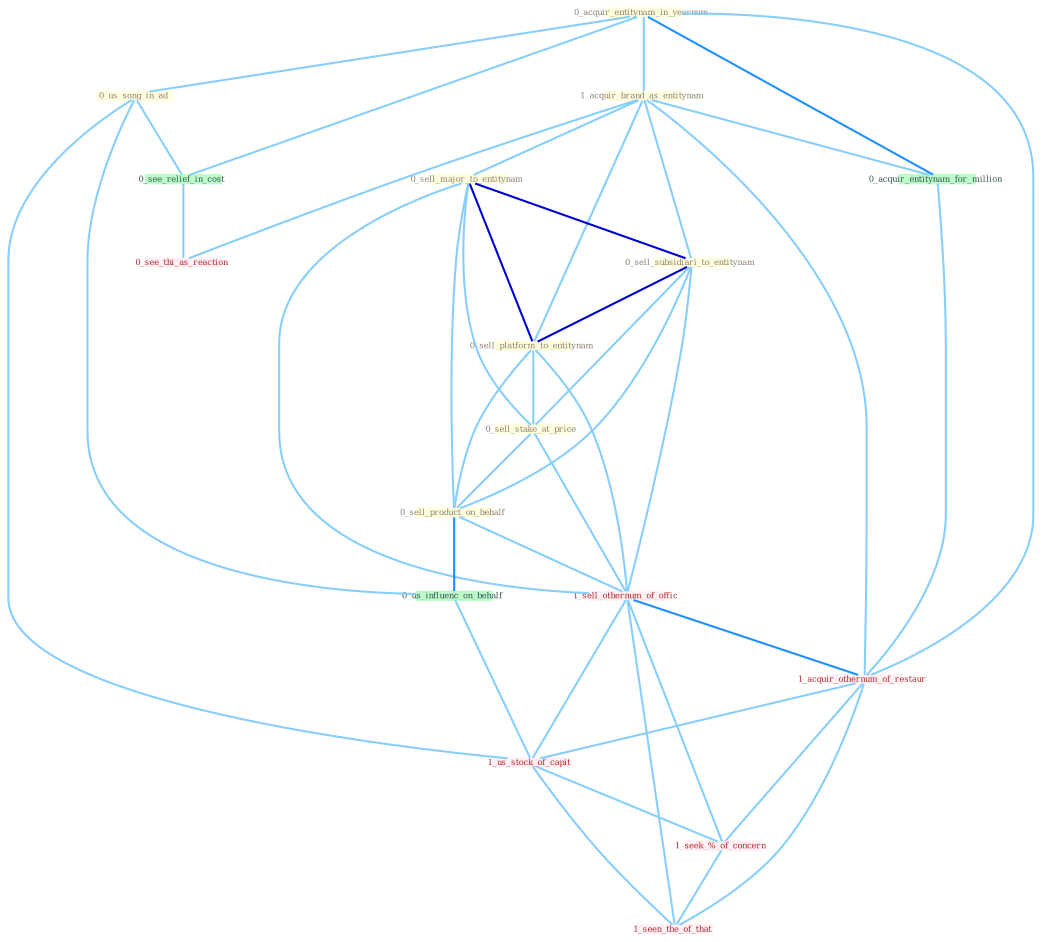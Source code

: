 Graph G{ 
    node
    [shape=polygon,style=filled,width=.5,height=.06,color="#BDFCC9",fixedsize=true,fontsize=4,
    fontcolor="#2f4f4f"];
    {node
    [color="#ffffe0", fontcolor="#8b7d6b"] "0_acquir_entitynam_in_yearnum " "0_us_song_in_ad " "1_acquir_brand_as_entitynam " "0_sell_major_to_entitynam " "0_sell_subsidiari_to_entitynam " "0_sell_platform_to_entitynam " "0_sell_stake_at_price " "0_sell_product_on_behalf "}
{node [color="#fff0f5", fontcolor="#b22222"] "1_sell_othernum_of_offic " "0_see_thi_as_reaction " "1_acquir_othernum_of_restaur " "1_us_stock_of_capit " "1_seek_%_of_concern " "1_seen_the_of_that "}
edge [color="#B0E2FF"];

	"0_acquir_entitynam_in_yearnum " -- "0_us_song_in_ad " [w="1", color="#87cefa" ];
	"0_acquir_entitynam_in_yearnum " -- "1_acquir_brand_as_entitynam " [w="1", color="#87cefa" ];
	"0_acquir_entitynam_in_yearnum " -- "0_acquir_entitynam_for_million " [w="2", color="#1e90ff" , len=0.8];
	"0_acquir_entitynam_in_yearnum " -- "0_see_relief_in_cost " [w="1", color="#87cefa" ];
	"0_acquir_entitynam_in_yearnum " -- "1_acquir_othernum_of_restaur " [w="1", color="#87cefa" ];
	"0_us_song_in_ad " -- "0_us_influenc_on_behalf " [w="1", color="#87cefa" ];
	"0_us_song_in_ad " -- "0_see_relief_in_cost " [w="1", color="#87cefa" ];
	"0_us_song_in_ad " -- "1_us_stock_of_capit " [w="1", color="#87cefa" ];
	"1_acquir_brand_as_entitynam " -- "0_sell_major_to_entitynam " [w="1", color="#87cefa" ];
	"1_acquir_brand_as_entitynam " -- "0_sell_subsidiari_to_entitynam " [w="1", color="#87cefa" ];
	"1_acquir_brand_as_entitynam " -- "0_sell_platform_to_entitynam " [w="1", color="#87cefa" ];
	"1_acquir_brand_as_entitynam " -- "0_acquir_entitynam_for_million " [w="1", color="#87cefa" ];
	"1_acquir_brand_as_entitynam " -- "0_see_thi_as_reaction " [w="1", color="#87cefa" ];
	"1_acquir_brand_as_entitynam " -- "1_acquir_othernum_of_restaur " [w="1", color="#87cefa" ];
	"0_sell_major_to_entitynam " -- "0_sell_subsidiari_to_entitynam " [w="3", color="#0000cd" , len=0.6];
	"0_sell_major_to_entitynam " -- "0_sell_platform_to_entitynam " [w="3", color="#0000cd" , len=0.6];
	"0_sell_major_to_entitynam " -- "0_sell_stake_at_price " [w="1", color="#87cefa" ];
	"0_sell_major_to_entitynam " -- "0_sell_product_on_behalf " [w="1", color="#87cefa" ];
	"0_sell_major_to_entitynam " -- "1_sell_othernum_of_offic " [w="1", color="#87cefa" ];
	"0_sell_subsidiari_to_entitynam " -- "0_sell_platform_to_entitynam " [w="3", color="#0000cd" , len=0.6];
	"0_sell_subsidiari_to_entitynam " -- "0_sell_stake_at_price " [w="1", color="#87cefa" ];
	"0_sell_subsidiari_to_entitynam " -- "0_sell_product_on_behalf " [w="1", color="#87cefa" ];
	"0_sell_subsidiari_to_entitynam " -- "1_sell_othernum_of_offic " [w="1", color="#87cefa" ];
	"0_sell_platform_to_entitynam " -- "0_sell_stake_at_price " [w="1", color="#87cefa" ];
	"0_sell_platform_to_entitynam " -- "0_sell_product_on_behalf " [w="1", color="#87cefa" ];
	"0_sell_platform_to_entitynam " -- "1_sell_othernum_of_offic " [w="1", color="#87cefa" ];
	"0_sell_stake_at_price " -- "0_sell_product_on_behalf " [w="1", color="#87cefa" ];
	"0_sell_stake_at_price " -- "1_sell_othernum_of_offic " [w="1", color="#87cefa" ];
	"0_sell_product_on_behalf " -- "1_sell_othernum_of_offic " [w="1", color="#87cefa" ];
	"0_sell_product_on_behalf " -- "0_us_influenc_on_behalf " [w="2", color="#1e90ff" , len=0.8];
	"0_acquir_entitynam_for_million " -- "1_acquir_othernum_of_restaur " [w="1", color="#87cefa" ];
	"1_sell_othernum_of_offic " -- "1_acquir_othernum_of_restaur " [w="2", color="#1e90ff" , len=0.8];
	"1_sell_othernum_of_offic " -- "1_us_stock_of_capit " [w="1", color="#87cefa" ];
	"1_sell_othernum_of_offic " -- "1_seek_%_of_concern " [w="1", color="#87cefa" ];
	"1_sell_othernum_of_offic " -- "1_seen_the_of_that " [w="1", color="#87cefa" ];
	"0_us_influenc_on_behalf " -- "1_us_stock_of_capit " [w="1", color="#87cefa" ];
	"0_see_relief_in_cost " -- "0_see_thi_as_reaction " [w="1", color="#87cefa" ];
	"1_acquir_othernum_of_restaur " -- "1_us_stock_of_capit " [w="1", color="#87cefa" ];
	"1_acquir_othernum_of_restaur " -- "1_seek_%_of_concern " [w="1", color="#87cefa" ];
	"1_acquir_othernum_of_restaur " -- "1_seen_the_of_that " [w="1", color="#87cefa" ];
	"1_us_stock_of_capit " -- "1_seek_%_of_concern " [w="1", color="#87cefa" ];
	"1_us_stock_of_capit " -- "1_seen_the_of_that " [w="1", color="#87cefa" ];
	"1_seek_%_of_concern " -- "1_seen_the_of_that " [w="1", color="#87cefa" ];
}